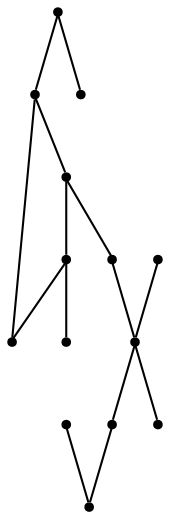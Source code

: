 graph {
  node [shape=point,comment="{\"directed\":false,\"doi\":\"10.1007/978-3-030-35802-0_3\",\"figure\":\"2 (2)\"}"]

  v0 [pos="1152.998320706639,2135.450469817489"]
  v1 [pos="1060.9013077022348,2224.0051585308024"]
  v2 [pos="1039.6479123984982,2224.0051585308024"]
  v3 [pos="1135.2871659020775,2224.0051585308024"]
  v4 [pos="1135.2871659020775,2046.8957811041755"]
  v5 [pos="1114.0347403217108,2046.8957811041755"]
  v6 [pos="1114.0347403217108,2108.884063203495"]
  v7 [pos="1078.6124307125874,2108.884063203495"]
  v8 [pos="1078.6124307125874,2135.3087965591785"]
  v9 [pos="1078.6124307125874,2179.727814174146"]
  v10 [pos="1060.9013077022348,2179.727814174146"]
  v11 [pos="1039.6479123984982,2179.727814174146"]
  v12 [pos="1039.6479123984982,2046.8957811041755"]
  v13 [pos="1023.7068365831842,2135.450469817489"]

  v1 -- v2 [id="-2",pos="1060.9013077022348,2224.0051585308024 1039.6479123984982,2224.0051585308024 1039.6479123984982,2224.0051585308024 1039.6479123984982,2224.0051585308024"]
  v3 -- v1 [id="-3",pos="1135.2871659020775,2224.0051585308024 1060.9013077022348,2224.0051585308024 1060.9013077022348,2224.0051585308024 1060.9013077022348,2224.0051585308024"]
  v3 -- v4 [id="-4",pos="1135.2871659020775,2224.0051585308024 1135.2871659020775,2046.8957811041755 1135.2871659020775,2046.8957811041755 1135.2871659020775,2046.8957811041755"]
  v5 -- v6 [id="-5",pos="1114.0347403217108,2046.8957811041755 1114.0347403217108,2108.884063203495 1114.0347403217108,2108.884063203495 1114.0347403217108,2108.884063203495"]
  v7 -- v6 [id="-6",pos="1078.6124307125874,2108.884063203495 1114.0347403217108,2108.884063203495 1114.0347403217108,2108.884063203495 1114.0347403217108,2108.884063203495"]
  v8 -- v7 [id="-7",pos="1078.6124307125874,2135.3087965591785 1078.6124307125874,2108.884063203495 1078.6124307125874,2108.884063203495 1078.6124307125874,2108.884063203495"]
  v9 -- v8 [id="-8",pos="1078.6124307125874,2179.727814174146 1078.6124307125874,2135.3087965591785 1078.6124307125874,2135.3087965591785 1078.6124307125874,2135.3087965591785"]
  v10 -- v9 [id="-9",pos="1060.9013077022348,2179.727814174146 1078.6124307125874,2179.727814174146 1078.6124307125874,2179.727814174146 1078.6124307125874,2179.727814174146"]
  v10 -- v11 [id="-10",pos="1060.9013077022348,2179.727814174146 1039.6479123984982,2179.727814174146 1039.6479123984982,2179.727814174146 1039.6479123984982,2179.727814174146"]
  v1 -- v10 [id="-11",pos="1060.9013077022348,2224.0051585308024 1060.9013077022348,2179.727814174146 1060.9013077022348,2179.727814174146 1060.9013077022348,2179.727814174146"]
  v13 -- v8 [id="-15",pos="1023.7068365831842,2135.450469817489 1078.6124307125874,2135.3087965591785 1078.6124307125874,2135.3087965591785 1078.6124307125874,2135.3087965591785"]
  v8 -- v0 [id="-16",pos="1078.6124307125874,2135.3087965591785 1152.998320706639,2135.450469817489 1152.998320706639,2135.450469817489 1152.998320706639,2135.450469817489"]
  v11 -- v12 [id="-18",pos="1039.6479123984982,2179.727814174146 1039.6479123984982,2046.8957811041755 1039.6479123984982,2046.8957811041755 1039.6479123984982,2046.8957811041755"]
  v11 -- v2 [id="-19",pos="1039.6479123984982,2179.727814174146 1039.6479123984982,2224.0051585308024 1039.6479123984982,2224.0051585308024 1039.6479123984982,2224.0051585308024"]
}